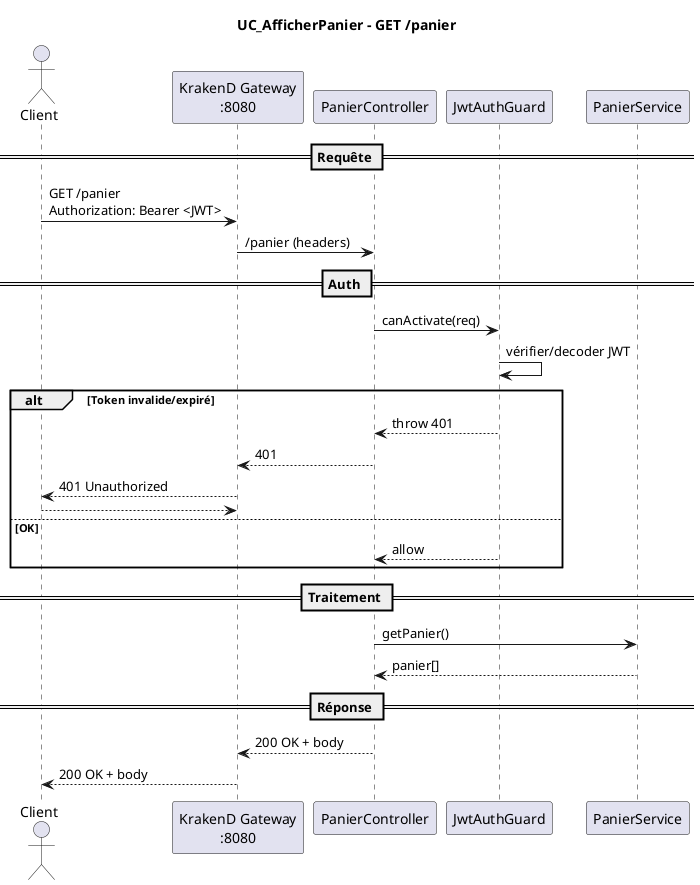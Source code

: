@startuml
title UC_AfficherPanier – GET /panier

actor "Client" as User
participant "KrakenD Gateway\n:8080" as Gateway
participant "PanierController" as Controller
participant "JwtAuthGuard" as Guard
participant "PanierService" as Service

== Requête ==
User -> Gateway: GET /panier\nAuthorization: Bearer <JWT>
Gateway -> Controller: /panier (headers)

== Auth ==
Controller -> Guard: canActivate(req)
Guard -> Guard: vérifier/decoder JWT
alt Token invalide/expiré
  Guard --> Controller: throw 401
  Controller --> Gateway: 401
  Gateway --> User: 401 Unauthorized
  return
else OK
  Guard --> Controller: allow
end

== Traitement ==
Controller -> Service: getPanier()
Service --> Controller: panier[]

== Réponse ==
Controller --> Gateway: 200 OK + body
Gateway --> User: 200 OK + body

@enduml
